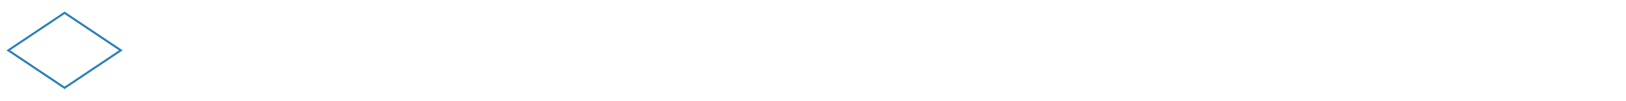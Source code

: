digraph {
    bgcolor=transparent
    splines=false
    rankdir=LR

    // Default theme: enabled
    node[shape="circle" style="filled" color="#2980B9" fillcolor="#b2ebf2" fontcolor="#000000" fontname="Segoe UI,Roboto,Helvetica,Arial,sans-serif"]
    edge [color="#2980B9" fontcolor="#000000" fontname="Segoe UI,Roboto,Helvetica,Arial,sans-serif" fontsize=11]

    l1[shape=diamond label="" fillcolor="#ffffff"]
    l2[shape=diamond label="" fillcolor="#ffffff" style=invis]
    l3[shape=diamond label="" fillcolor="#ffffff" style=invis]
    l4[shape=diamond label="" fillcolor="#ffffff" style=invis]
    p1[label=3 style=invis]
    p2[label=2 style=invis]
    p3[label=1 style=invis]
    nil[shape=circle label="∅" fillcolor="#ffffff" style=invis]

    l1 -> p1[label=value style=invis]
    p1 -> l2[label=tail style=invis]
    l2 -> p2[label=value style=invis]
    p2 -> l3[label=tail style=invis]
    l3 -> p3[label=value style=invis]
    p3 -> l4[label=tail style=invis]
    l4 -> nil[label=value style=invis]
}
